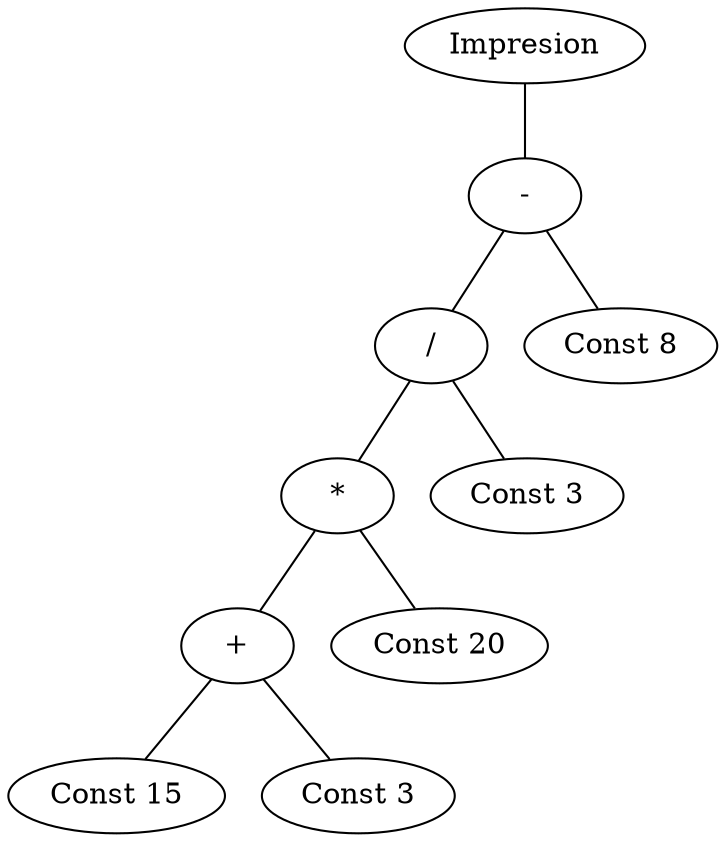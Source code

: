graph G {nodo_1173230247[label="Impresion"]
nodo_644117698[label="-"]
nodo_1173230247--nodo_644117698
nodo_1872034366[label="/"]
nodo_644117698--nodo_1872034366
nodo_1581781576[label="*"]
nodo_1872034366--nodo_1581781576
nodo_1725154839[label="+"]
nodo_1581781576--nodo_1725154839
nodo_1670675563[label="Const 15"]
nodo_1725154839--nodo_1670675563
nodo_723074861[label="Const 3"]
nodo_1725154839--nodo_723074861
nodo_895328852[label="Const 20"]
nodo_1581781576--nodo_895328852
nodo_1304836502[label="Const 3"]
nodo_1872034366--nodo_1304836502
nodo_225534817[label="Const 8"]
nodo_644117698--nodo_225534817
}
